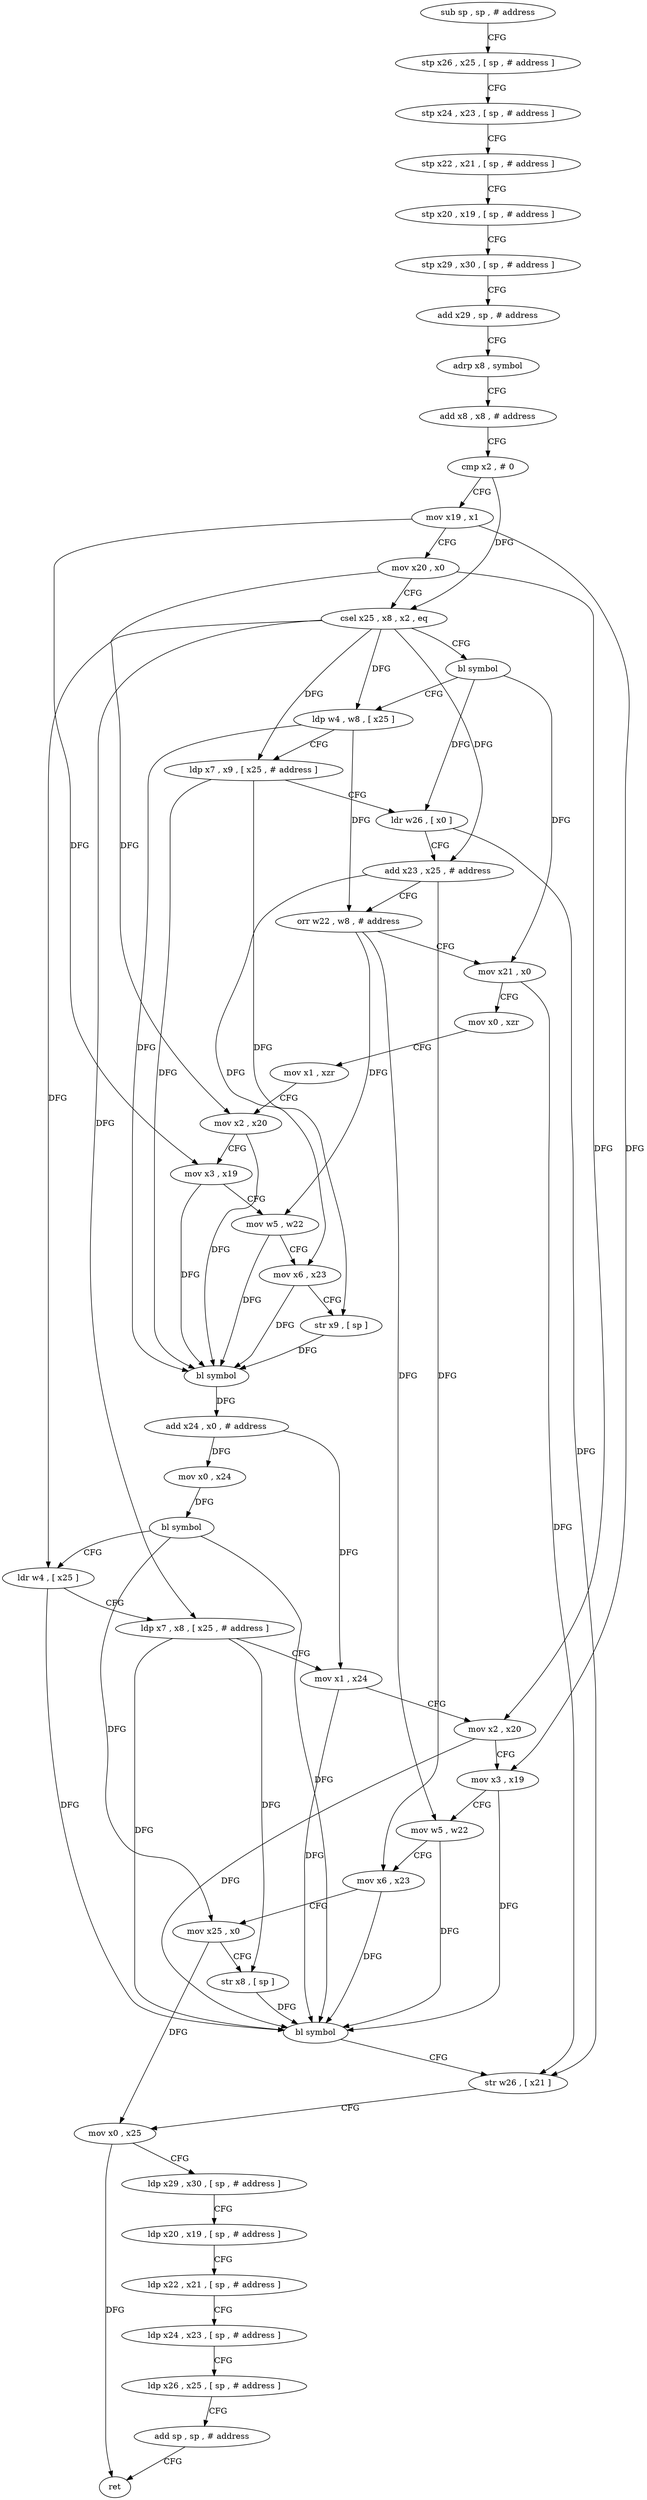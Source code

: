 digraph "func" {
"4210540" [label = "sub sp , sp , # address" ]
"4210544" [label = "stp x26 , x25 , [ sp , # address ]" ]
"4210548" [label = "stp x24 , x23 , [ sp , # address ]" ]
"4210552" [label = "stp x22 , x21 , [ sp , # address ]" ]
"4210556" [label = "stp x20 , x19 , [ sp , # address ]" ]
"4210560" [label = "stp x29 , x30 , [ sp , # address ]" ]
"4210564" [label = "add x29 , sp , # address" ]
"4210568" [label = "adrp x8 , symbol" ]
"4210572" [label = "add x8 , x8 , # address" ]
"4210576" [label = "cmp x2 , # 0" ]
"4210580" [label = "mov x19 , x1" ]
"4210584" [label = "mov x20 , x0" ]
"4210588" [label = "csel x25 , x8 , x2 , eq" ]
"4210592" [label = "bl symbol" ]
"4210596" [label = "ldp w4 , w8 , [ x25 ]" ]
"4210600" [label = "ldp x7 , x9 , [ x25 , # address ]" ]
"4210604" [label = "ldr w26 , [ x0 ]" ]
"4210608" [label = "add x23 , x25 , # address" ]
"4210612" [label = "orr w22 , w8 , # address" ]
"4210616" [label = "mov x21 , x0" ]
"4210620" [label = "mov x0 , xzr" ]
"4210624" [label = "mov x1 , xzr" ]
"4210628" [label = "mov x2 , x20" ]
"4210632" [label = "mov x3 , x19" ]
"4210636" [label = "mov w5 , w22" ]
"4210640" [label = "mov x6 , x23" ]
"4210644" [label = "str x9 , [ sp ]" ]
"4210648" [label = "bl symbol" ]
"4210652" [label = "add x24 , x0 , # address" ]
"4210656" [label = "mov x0 , x24" ]
"4210660" [label = "bl symbol" ]
"4210664" [label = "ldr w4 , [ x25 ]" ]
"4210668" [label = "ldp x7 , x8 , [ x25 , # address ]" ]
"4210672" [label = "mov x1 , x24" ]
"4210676" [label = "mov x2 , x20" ]
"4210680" [label = "mov x3 , x19" ]
"4210684" [label = "mov w5 , w22" ]
"4210688" [label = "mov x6 , x23" ]
"4210692" [label = "mov x25 , x0" ]
"4210696" [label = "str x8 , [ sp ]" ]
"4210700" [label = "bl symbol" ]
"4210704" [label = "str w26 , [ x21 ]" ]
"4210708" [label = "mov x0 , x25" ]
"4210712" [label = "ldp x29 , x30 , [ sp , # address ]" ]
"4210716" [label = "ldp x20 , x19 , [ sp , # address ]" ]
"4210720" [label = "ldp x22 , x21 , [ sp , # address ]" ]
"4210724" [label = "ldp x24 , x23 , [ sp , # address ]" ]
"4210728" [label = "ldp x26 , x25 , [ sp , # address ]" ]
"4210732" [label = "add sp , sp , # address" ]
"4210736" [label = "ret" ]
"4210540" -> "4210544" [ label = "CFG" ]
"4210544" -> "4210548" [ label = "CFG" ]
"4210548" -> "4210552" [ label = "CFG" ]
"4210552" -> "4210556" [ label = "CFG" ]
"4210556" -> "4210560" [ label = "CFG" ]
"4210560" -> "4210564" [ label = "CFG" ]
"4210564" -> "4210568" [ label = "CFG" ]
"4210568" -> "4210572" [ label = "CFG" ]
"4210572" -> "4210576" [ label = "CFG" ]
"4210576" -> "4210580" [ label = "CFG" ]
"4210576" -> "4210588" [ label = "DFG" ]
"4210580" -> "4210584" [ label = "CFG" ]
"4210580" -> "4210632" [ label = "DFG" ]
"4210580" -> "4210680" [ label = "DFG" ]
"4210584" -> "4210588" [ label = "CFG" ]
"4210584" -> "4210628" [ label = "DFG" ]
"4210584" -> "4210676" [ label = "DFG" ]
"4210588" -> "4210592" [ label = "CFG" ]
"4210588" -> "4210596" [ label = "DFG" ]
"4210588" -> "4210600" [ label = "DFG" ]
"4210588" -> "4210608" [ label = "DFG" ]
"4210588" -> "4210664" [ label = "DFG" ]
"4210588" -> "4210668" [ label = "DFG" ]
"4210592" -> "4210596" [ label = "CFG" ]
"4210592" -> "4210604" [ label = "DFG" ]
"4210592" -> "4210616" [ label = "DFG" ]
"4210596" -> "4210600" [ label = "CFG" ]
"4210596" -> "4210648" [ label = "DFG" ]
"4210596" -> "4210612" [ label = "DFG" ]
"4210600" -> "4210604" [ label = "CFG" ]
"4210600" -> "4210648" [ label = "DFG" ]
"4210600" -> "4210644" [ label = "DFG" ]
"4210604" -> "4210608" [ label = "CFG" ]
"4210604" -> "4210704" [ label = "DFG" ]
"4210608" -> "4210612" [ label = "CFG" ]
"4210608" -> "4210640" [ label = "DFG" ]
"4210608" -> "4210688" [ label = "DFG" ]
"4210612" -> "4210616" [ label = "CFG" ]
"4210612" -> "4210636" [ label = "DFG" ]
"4210612" -> "4210684" [ label = "DFG" ]
"4210616" -> "4210620" [ label = "CFG" ]
"4210616" -> "4210704" [ label = "DFG" ]
"4210620" -> "4210624" [ label = "CFG" ]
"4210624" -> "4210628" [ label = "CFG" ]
"4210628" -> "4210632" [ label = "CFG" ]
"4210628" -> "4210648" [ label = "DFG" ]
"4210632" -> "4210636" [ label = "CFG" ]
"4210632" -> "4210648" [ label = "DFG" ]
"4210636" -> "4210640" [ label = "CFG" ]
"4210636" -> "4210648" [ label = "DFG" ]
"4210640" -> "4210644" [ label = "CFG" ]
"4210640" -> "4210648" [ label = "DFG" ]
"4210644" -> "4210648" [ label = "DFG" ]
"4210648" -> "4210652" [ label = "DFG" ]
"4210652" -> "4210656" [ label = "DFG" ]
"4210652" -> "4210672" [ label = "DFG" ]
"4210656" -> "4210660" [ label = "DFG" ]
"4210660" -> "4210664" [ label = "CFG" ]
"4210660" -> "4210692" [ label = "DFG" ]
"4210660" -> "4210700" [ label = "DFG" ]
"4210664" -> "4210668" [ label = "CFG" ]
"4210664" -> "4210700" [ label = "DFG" ]
"4210668" -> "4210672" [ label = "CFG" ]
"4210668" -> "4210700" [ label = "DFG" ]
"4210668" -> "4210696" [ label = "DFG" ]
"4210672" -> "4210676" [ label = "CFG" ]
"4210672" -> "4210700" [ label = "DFG" ]
"4210676" -> "4210680" [ label = "CFG" ]
"4210676" -> "4210700" [ label = "DFG" ]
"4210680" -> "4210684" [ label = "CFG" ]
"4210680" -> "4210700" [ label = "DFG" ]
"4210684" -> "4210688" [ label = "CFG" ]
"4210684" -> "4210700" [ label = "DFG" ]
"4210688" -> "4210692" [ label = "CFG" ]
"4210688" -> "4210700" [ label = "DFG" ]
"4210692" -> "4210696" [ label = "CFG" ]
"4210692" -> "4210708" [ label = "DFG" ]
"4210696" -> "4210700" [ label = "DFG" ]
"4210700" -> "4210704" [ label = "CFG" ]
"4210704" -> "4210708" [ label = "CFG" ]
"4210708" -> "4210712" [ label = "CFG" ]
"4210708" -> "4210736" [ label = "DFG" ]
"4210712" -> "4210716" [ label = "CFG" ]
"4210716" -> "4210720" [ label = "CFG" ]
"4210720" -> "4210724" [ label = "CFG" ]
"4210724" -> "4210728" [ label = "CFG" ]
"4210728" -> "4210732" [ label = "CFG" ]
"4210732" -> "4210736" [ label = "CFG" ]
}
